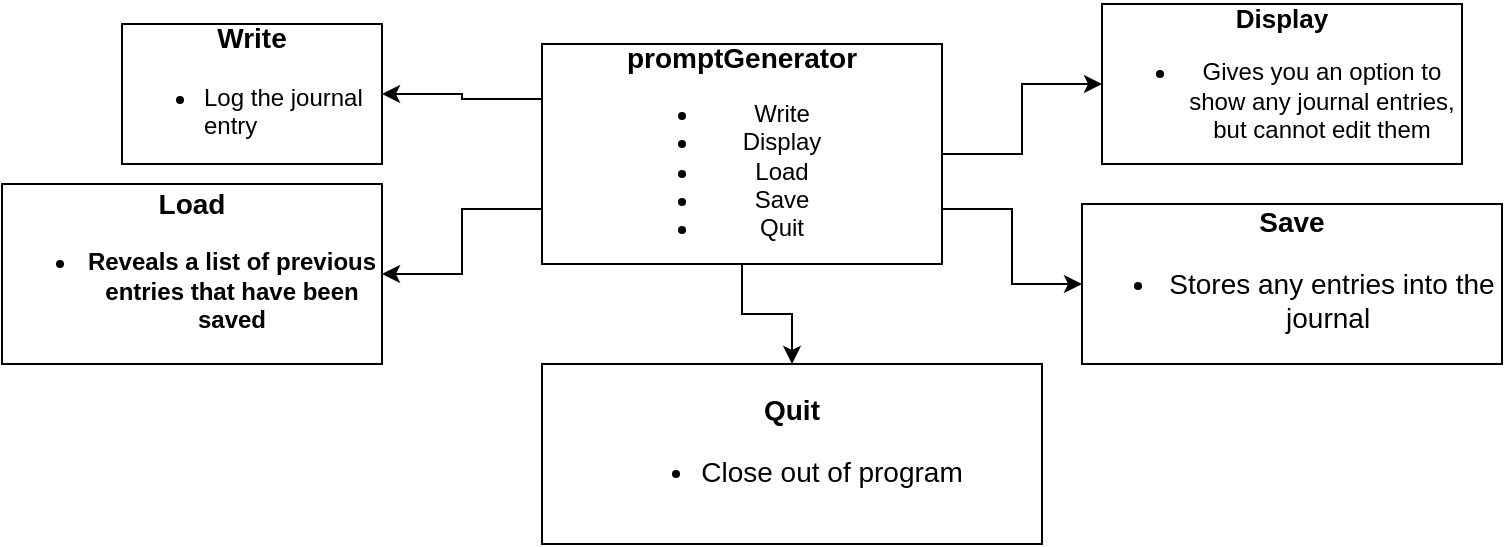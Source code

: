 <mxfile version="20.8.10" type="device"><diagram name="Page-1" id="n0dhEerY0EhIcZMZobOg"><mxGraphModel dx="1434" dy="764" grid="1" gridSize="10" guides="1" tooltips="1" connect="1" arrows="1" fold="1" page="1" pageScale="1" pageWidth="850" pageHeight="1100" math="0" shadow="0"><root><mxCell id="0"/><mxCell id="1" parent="0"/><mxCell id="HURWwFoALukwPunr9sTJ-11" style="edgeStyle=orthogonalEdgeStyle;rounded=0;orthogonalLoop=1;jettySize=auto;html=1;exitX=0;exitY=0.25;exitDx=0;exitDy=0;entryX=1;entryY=0.5;entryDx=0;entryDy=0;fontSize=14;" edge="1" parent="1" source="HURWwFoALukwPunr9sTJ-1" target="HURWwFoALukwPunr9sTJ-5"><mxGeometry relative="1" as="geometry"/></mxCell><mxCell id="HURWwFoALukwPunr9sTJ-12" style="edgeStyle=orthogonalEdgeStyle;rounded=0;orthogonalLoop=1;jettySize=auto;html=1;exitX=0;exitY=0.75;exitDx=0;exitDy=0;entryX=1;entryY=0.5;entryDx=0;entryDy=0;fontSize=14;" edge="1" parent="1" source="HURWwFoALukwPunr9sTJ-1" target="HURWwFoALukwPunr9sTJ-6"><mxGeometry relative="1" as="geometry"/></mxCell><mxCell id="HURWwFoALukwPunr9sTJ-13" style="edgeStyle=orthogonalEdgeStyle;rounded=0;orthogonalLoop=1;jettySize=auto;html=1;exitX=1;exitY=0.5;exitDx=0;exitDy=0;entryX=0;entryY=0.5;entryDx=0;entryDy=0;fontSize=14;" edge="1" parent="1" source="HURWwFoALukwPunr9sTJ-1" target="HURWwFoALukwPunr9sTJ-4"><mxGeometry relative="1" as="geometry"/></mxCell><mxCell id="HURWwFoALukwPunr9sTJ-14" style="edgeStyle=orthogonalEdgeStyle;rounded=0;orthogonalLoop=1;jettySize=auto;html=1;exitX=1;exitY=0.75;exitDx=0;exitDy=0;entryX=0;entryY=0.5;entryDx=0;entryDy=0;fontSize=14;" edge="1" parent="1" source="HURWwFoALukwPunr9sTJ-1" target="HURWwFoALukwPunr9sTJ-7"><mxGeometry relative="1" as="geometry"/></mxCell><mxCell id="HURWwFoALukwPunr9sTJ-18" style="edgeStyle=orthogonalEdgeStyle;rounded=0;orthogonalLoop=1;jettySize=auto;html=1;exitX=0.5;exitY=1;exitDx=0;exitDy=0;entryX=0.5;entryY=0;entryDx=0;entryDy=0;fontSize=11;" edge="1" parent="1" source="HURWwFoALukwPunr9sTJ-1" target="HURWwFoALukwPunr9sTJ-17"><mxGeometry relative="1" as="geometry"/></mxCell><mxCell id="HURWwFoALukwPunr9sTJ-1" value="&lt;b&gt;&lt;font style=&quot;font-size: 14px;&quot;&gt;promptGenerator&lt;/font&gt;&lt;/b&gt;&lt;br&gt;&lt;ul&gt;&lt;li&gt;Write&lt;/li&gt;&lt;li&gt;Display&lt;/li&gt;&lt;li&gt;Load&lt;/li&gt;&lt;li&gt;Save&lt;/li&gt;&lt;li&gt;Quit&lt;/li&gt;&lt;/ul&gt;" style="rounded=0;whiteSpace=wrap;html=1;" vertex="1" parent="1"><mxGeometry x="280" y="60" width="200" height="110" as="geometry"/></mxCell><mxCell id="HURWwFoALukwPunr9sTJ-4" value="&lt;span style=&quot;font-size: 13px;&quot;&gt;&lt;b&gt;Display&lt;/b&gt;&lt;br&gt;&lt;ul style=&quot;font-size: 12px;&quot;&gt;&lt;li style=&quot;&quot;&gt;Gives you an option to show any journal entries, but cannot edit them&lt;/li&gt;&lt;/ul&gt;&lt;/span&gt;" style="rounded=0;whiteSpace=wrap;html=1;fontSize=14;" vertex="1" parent="1"><mxGeometry x="560" y="40" width="180" height="80" as="geometry"/></mxCell><mxCell id="HURWwFoALukwPunr9sTJ-5" value="&lt;b&gt;Write&lt;/b&gt;&lt;br&gt;&lt;ul style=&quot;&quot;&gt;&lt;li style=&quot;text-align: left; font-size: 12px;&quot;&gt;Log the journal entry&lt;/li&gt;&lt;/ul&gt;" style="whiteSpace=wrap;html=1;fontSize=14;" vertex="1" parent="1"><mxGeometry x="70" y="50" width="130" height="70" as="geometry"/></mxCell><mxCell id="HURWwFoALukwPunr9sTJ-6" value="&lt;b&gt;Load&lt;br&gt;&lt;ul&gt;&lt;li style=&quot;font-size: 12px;&quot;&gt;&lt;b&gt;Reveals a list of previous entries that have been saved&lt;/b&gt;&lt;/li&gt;&lt;/ul&gt;&lt;/b&gt;" style="whiteSpace=wrap;html=1;fontSize=14;" vertex="1" parent="1"><mxGeometry x="10" y="130" width="190" height="90" as="geometry"/></mxCell><mxCell id="HURWwFoALukwPunr9sTJ-7" value="&lt;span style=&quot;&quot;&gt;&lt;b&gt;Save&lt;/b&gt;&lt;br&gt;&lt;ul style=&quot;&quot;&gt;&lt;li style=&quot;&quot;&gt;&lt;span style=&quot;&quot;&gt;Stores any entries into the journal&amp;nbsp;&lt;/span&gt;&lt;/li&gt;&lt;/ul&gt;&lt;/span&gt;" style="whiteSpace=wrap;html=1;fontSize=14;" vertex="1" parent="1"><mxGeometry x="550" y="140" width="210" height="80" as="geometry"/></mxCell><mxCell id="HURWwFoALukwPunr9sTJ-17" value="&lt;font style=&quot;font-size: 14px;&quot;&gt;&lt;b&gt;Quit&lt;/b&gt;&lt;br&gt;&lt;ul style=&quot;&quot;&gt;&lt;li style=&quot;&quot;&gt;&lt;font style=&quot;font-size: 14px;&quot;&gt;Close out of program&lt;/font&gt;&lt;/li&gt;&lt;/ul&gt;&lt;/font&gt;" style="whiteSpace=wrap;html=1;fontSize=12;" vertex="1" parent="1"><mxGeometry x="280" y="220" width="250" height="90" as="geometry"/></mxCell></root></mxGraphModel></diagram></mxfile>